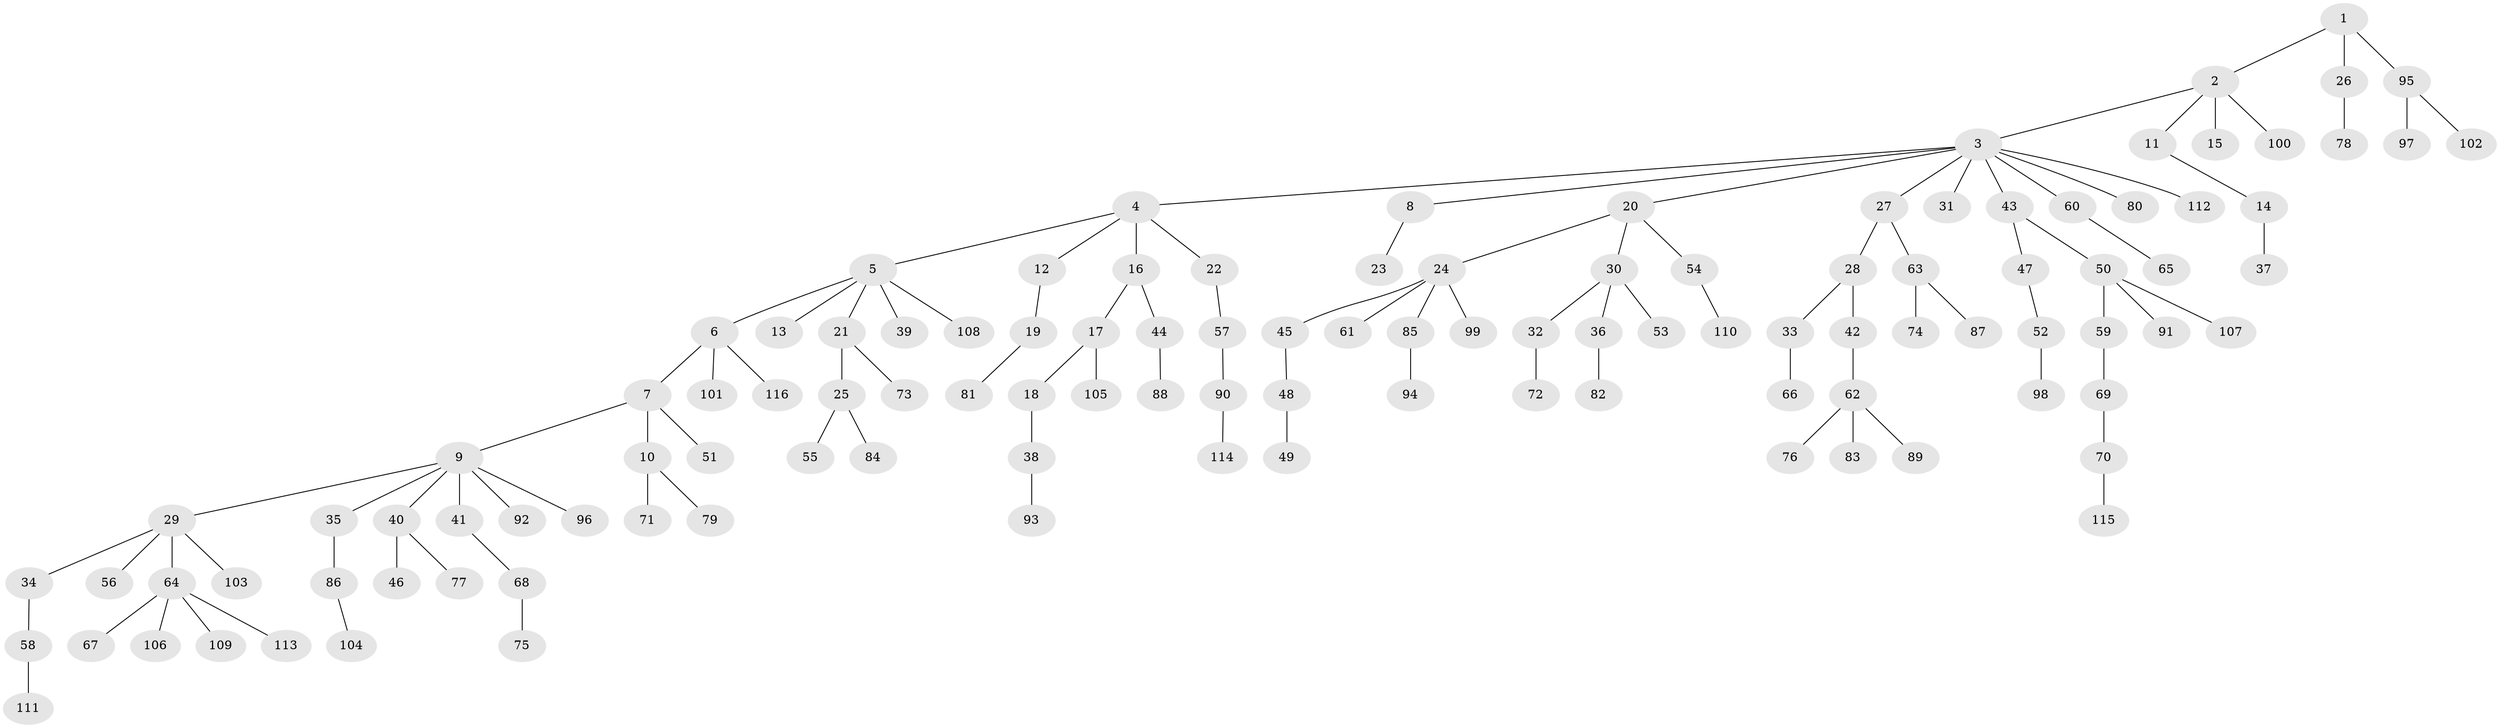 // coarse degree distribution, {3: 0.1206896551724138, 8: 0.017241379310344827, 2: 0.2413793103448276, 1: 0.5172413793103449, 4: 0.06896551724137931, 6: 0.017241379310344827, 5: 0.017241379310344827}
// Generated by graph-tools (version 1.1) at 2025/37/03/04/25 23:37:18]
// undirected, 116 vertices, 115 edges
graph export_dot {
  node [color=gray90,style=filled];
  1;
  2;
  3;
  4;
  5;
  6;
  7;
  8;
  9;
  10;
  11;
  12;
  13;
  14;
  15;
  16;
  17;
  18;
  19;
  20;
  21;
  22;
  23;
  24;
  25;
  26;
  27;
  28;
  29;
  30;
  31;
  32;
  33;
  34;
  35;
  36;
  37;
  38;
  39;
  40;
  41;
  42;
  43;
  44;
  45;
  46;
  47;
  48;
  49;
  50;
  51;
  52;
  53;
  54;
  55;
  56;
  57;
  58;
  59;
  60;
  61;
  62;
  63;
  64;
  65;
  66;
  67;
  68;
  69;
  70;
  71;
  72;
  73;
  74;
  75;
  76;
  77;
  78;
  79;
  80;
  81;
  82;
  83;
  84;
  85;
  86;
  87;
  88;
  89;
  90;
  91;
  92;
  93;
  94;
  95;
  96;
  97;
  98;
  99;
  100;
  101;
  102;
  103;
  104;
  105;
  106;
  107;
  108;
  109;
  110;
  111;
  112;
  113;
  114;
  115;
  116;
  1 -- 2;
  1 -- 26;
  1 -- 95;
  2 -- 3;
  2 -- 11;
  2 -- 15;
  2 -- 100;
  3 -- 4;
  3 -- 8;
  3 -- 20;
  3 -- 27;
  3 -- 31;
  3 -- 43;
  3 -- 60;
  3 -- 80;
  3 -- 112;
  4 -- 5;
  4 -- 12;
  4 -- 16;
  4 -- 22;
  5 -- 6;
  5 -- 13;
  5 -- 21;
  5 -- 39;
  5 -- 108;
  6 -- 7;
  6 -- 101;
  6 -- 116;
  7 -- 9;
  7 -- 10;
  7 -- 51;
  8 -- 23;
  9 -- 29;
  9 -- 35;
  9 -- 40;
  9 -- 41;
  9 -- 92;
  9 -- 96;
  10 -- 71;
  10 -- 79;
  11 -- 14;
  12 -- 19;
  14 -- 37;
  16 -- 17;
  16 -- 44;
  17 -- 18;
  17 -- 105;
  18 -- 38;
  19 -- 81;
  20 -- 24;
  20 -- 30;
  20 -- 54;
  21 -- 25;
  21 -- 73;
  22 -- 57;
  24 -- 45;
  24 -- 61;
  24 -- 85;
  24 -- 99;
  25 -- 55;
  25 -- 84;
  26 -- 78;
  27 -- 28;
  27 -- 63;
  28 -- 33;
  28 -- 42;
  29 -- 34;
  29 -- 56;
  29 -- 64;
  29 -- 103;
  30 -- 32;
  30 -- 36;
  30 -- 53;
  32 -- 72;
  33 -- 66;
  34 -- 58;
  35 -- 86;
  36 -- 82;
  38 -- 93;
  40 -- 46;
  40 -- 77;
  41 -- 68;
  42 -- 62;
  43 -- 47;
  43 -- 50;
  44 -- 88;
  45 -- 48;
  47 -- 52;
  48 -- 49;
  50 -- 59;
  50 -- 91;
  50 -- 107;
  52 -- 98;
  54 -- 110;
  57 -- 90;
  58 -- 111;
  59 -- 69;
  60 -- 65;
  62 -- 76;
  62 -- 83;
  62 -- 89;
  63 -- 74;
  63 -- 87;
  64 -- 67;
  64 -- 106;
  64 -- 109;
  64 -- 113;
  68 -- 75;
  69 -- 70;
  70 -- 115;
  85 -- 94;
  86 -- 104;
  90 -- 114;
  95 -- 97;
  95 -- 102;
}
